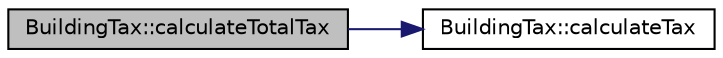 digraph "BuildingTax::calculateTotalTax"
{
 // LATEX_PDF_SIZE
  edge [fontname="Helvetica",fontsize="10",labelfontname="Helvetica",labelfontsize="10"];
  node [fontname="Helvetica",fontsize="10",shape=record];
  rankdir="LR";
  Node1 [label="BuildingTax::calculateTotalTax",height=0.2,width=0.4,color="black", fillcolor="grey75", style="filled", fontcolor="black",tooltip="Calculate total tax for all buildings."];
  Node1 -> Node2 [color="midnightblue",fontsize="10",style="solid",fontname="Helvetica"];
  Node2 [label="BuildingTax::calculateTax",height=0.2,width=0.4,color="black", fillcolor="white", style="filled",URL="$classBuildingTax.html#a902682cb95e7dee44e1e0159daecb66c",tooltip="Calculate tax for a building."];
}
